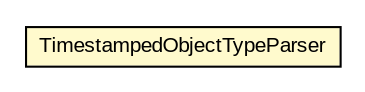 #!/usr/local/bin/dot
#
# Class diagram 
# Generated by UMLGraph version R5_6-24-gf6e263 (http://www.umlgraph.org/)
#

digraph G {
	edge [fontname="arial",fontsize=10,labelfontname="arial",labelfontsize=10];
	node [fontname="arial",fontsize=10,shape=plaintext];
	nodesep=0.25;
	ranksep=0.5;
	// eu.europa.esig.dss.jaxb.parsers.TimestampedObjectTypeParser
	c730737 [label=<<table title="eu.europa.esig.dss.jaxb.parsers.TimestampedObjectTypeParser" border="0" cellborder="1" cellspacing="0" cellpadding="2" port="p" bgcolor="lemonChiffon" href="./TimestampedObjectTypeParser.html">
		<tr><td><table border="0" cellspacing="0" cellpadding="1">
<tr><td align="center" balign="center"> TimestampedObjectTypeParser </td></tr>
		</table></td></tr>
		</table>>, URL="./TimestampedObjectTypeParser.html", fontname="arial", fontcolor="black", fontsize=10.0];
}

